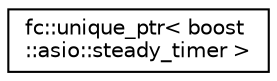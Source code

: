 digraph "Graphical Class Hierarchy"
{
  edge [fontname="Helvetica",fontsize="10",labelfontname="Helvetica",labelfontsize="10"];
  node [fontname="Helvetica",fontsize="10",shape=record];
  rankdir="LR";
  Node0 [label="fc::unique_ptr\< boost\l::asio::steady_timer \>",height=0.2,width=0.4,color="black", fillcolor="white", style="filled",URL="$classfc_1_1unique__ptr.html"];
}
